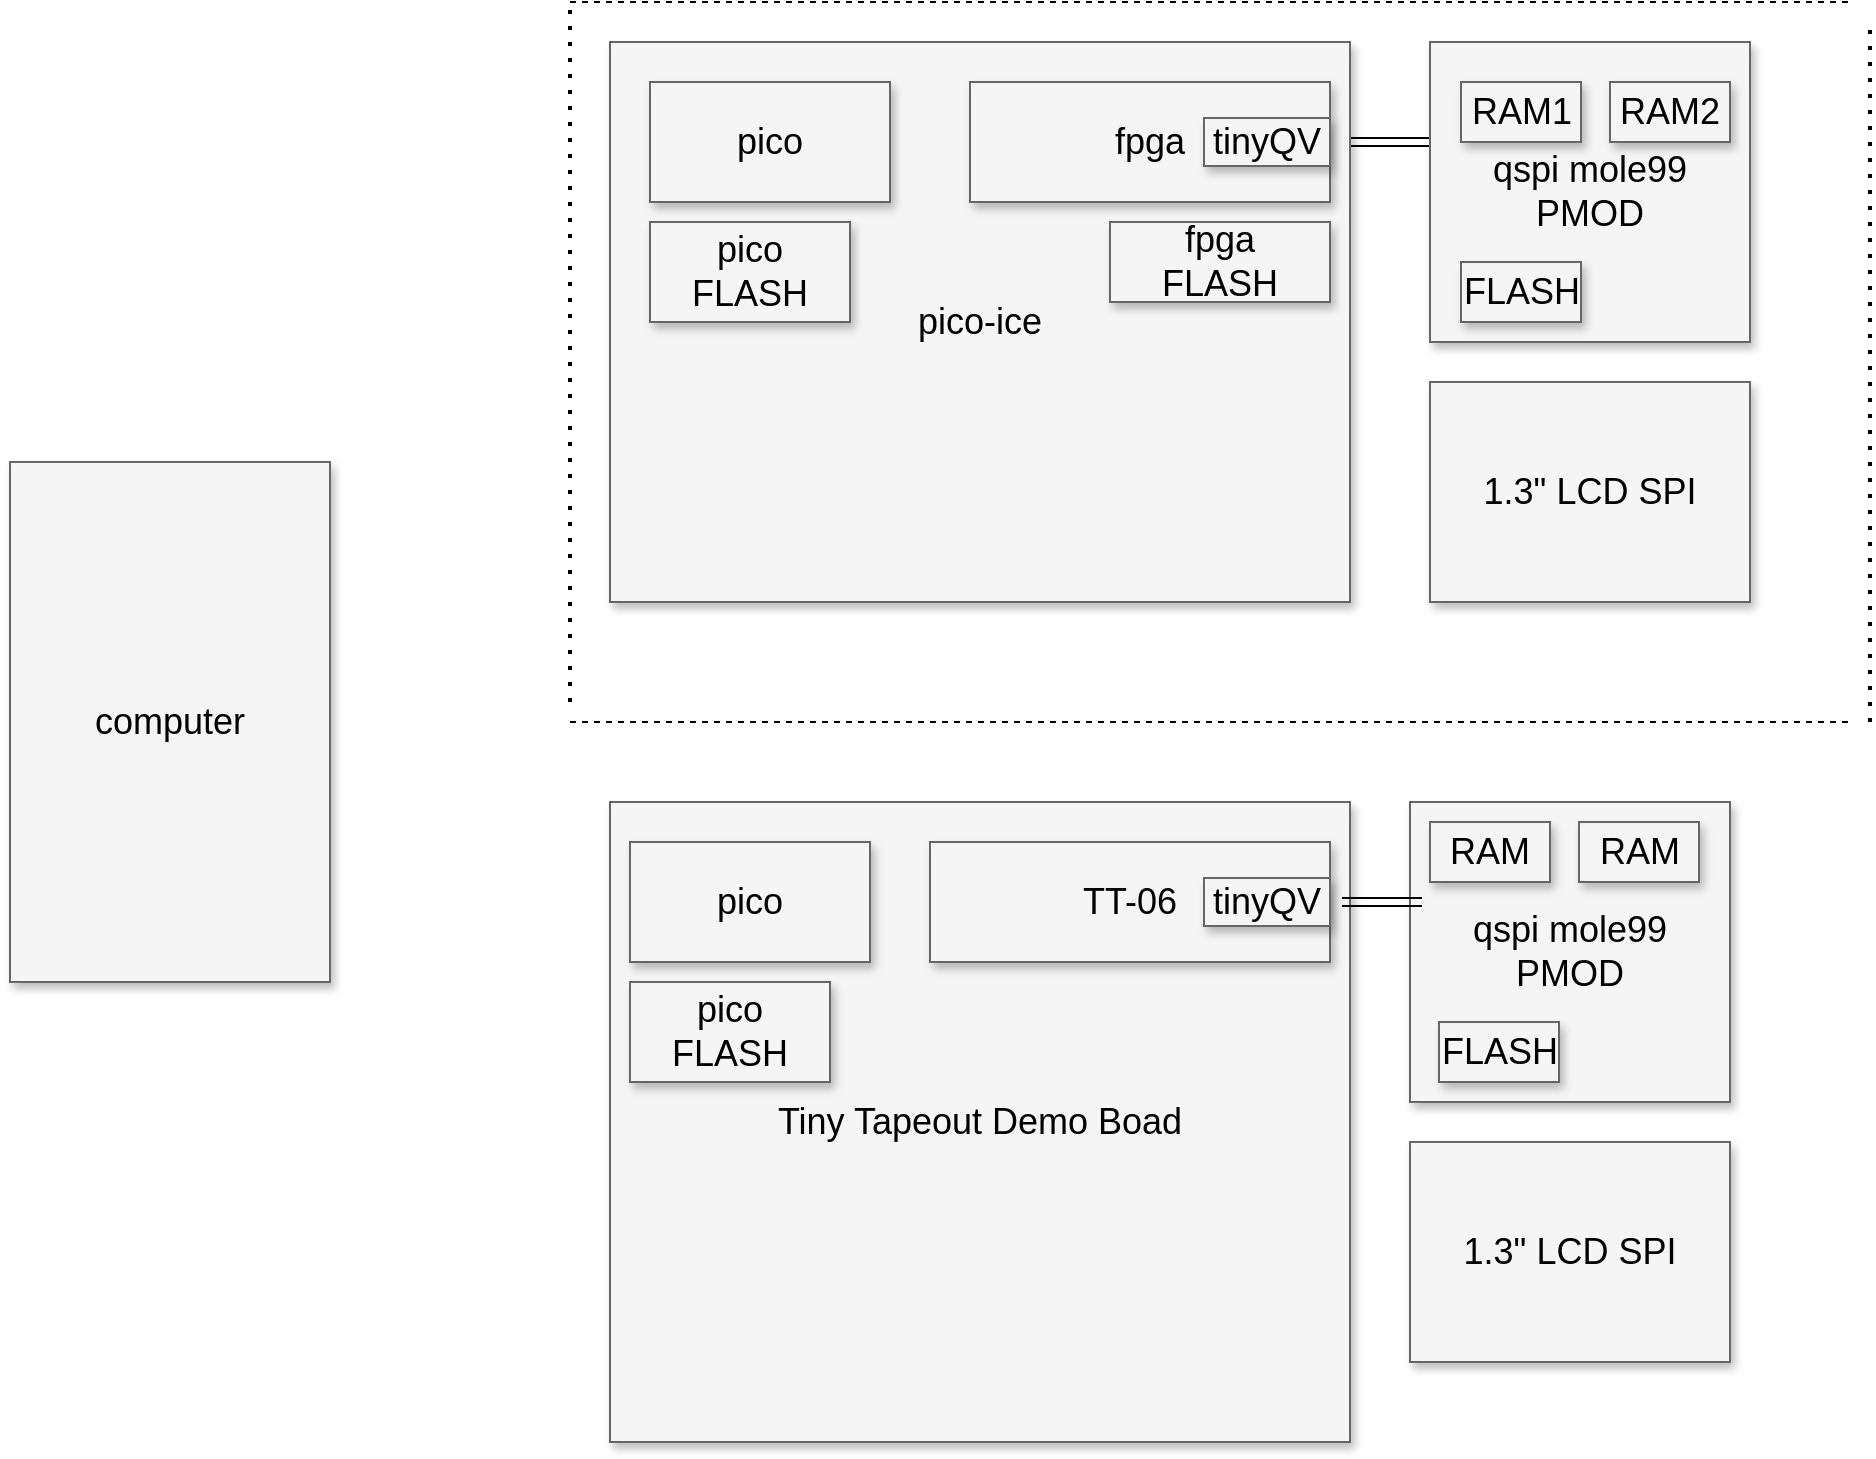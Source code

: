<mxfile version="24.8.4">
  <diagram name="Page-1" id="90a13364-a465-7bf4-72fc-28e22215d7a0">
    <mxGraphModel dx="1140" dy="1057" grid="1" gridSize="10" guides="1" tooltips="1" connect="1" arrows="1" fold="1" page="1" pageScale="1.5" pageWidth="1169" pageHeight="826" background="none" math="0" shadow="0">
      <root>
        <mxCell id="0" style=";html=1;" />
        <mxCell id="1" style=";html=1;" parent="0" />
        <mxCell id="3a17f1ce550125da-13" style="edgeStyle=elbowEdgeStyle;rounded=0;html=1;startArrow=none;startFill=0;jettySize=auto;orthogonalLoop=1;fontSize=18;elbow=vertical;shape=link;" parent="1" source="3a17f1ce550125da-2" target="3a17f1ce550125da-4" edge="1">
          <mxGeometry relative="1" as="geometry">
            <Array as="points">
              <mxPoint x="1030" y="200" />
            </Array>
          </mxGeometry>
        </mxCell>
        <mxCell id="3a17f1ce550125da-2" value="pico-ice" style="whiteSpace=wrap;html=1;shadow=1;fontSize=18;fillColor=#f5f5f5;strokeColor=#666666;" parent="1" vertex="1">
          <mxGeometry x="640" y="150" width="370" height="280" as="geometry" />
        </mxCell>
        <mxCell id="3a17f1ce550125da-4" value="&lt;div&gt;qspi mole99&lt;br&gt;&lt;/div&gt;&lt;div&gt;PMOD&lt;br&gt;&lt;/div&gt;" style="whiteSpace=wrap;html=1;shadow=1;fontSize=18;fillColor=#f5f5f5;strokeColor=#666666;" parent="1" vertex="1">
          <mxGeometry x="1050" y="150" width="160" height="150" as="geometry" />
        </mxCell>
        <mxCell id="3a17f1ce550125da-5" value="fpga" style="whiteSpace=wrap;html=1;shadow=1;fontSize=18;fillColor=#f5f5f5;strokeColor=#666666;" parent="1" vertex="1">
          <mxGeometry x="820" y="170" width="180" height="60" as="geometry" />
        </mxCell>
        <mxCell id="3a17f1ce550125da-6" value="pico" style="whiteSpace=wrap;html=1;shadow=1;fontSize=18;fillColor=#f5f5f5;strokeColor=#666666;" parent="1" vertex="1">
          <mxGeometry x="660" y="170" width="120" height="60" as="geometry" />
        </mxCell>
        <mxCell id="3a17f1ce550125da-7" value="tinyQV" style="whiteSpace=wrap;html=1;shadow=1;fontSize=18;fillColor=#f5f5f5;strokeColor=#666666;" parent="1" vertex="1">
          <mxGeometry x="937" y="188" width="63" height="24" as="geometry" />
        </mxCell>
        <mxCell id="3a17f1ce550125da-8" value="computer" style="whiteSpace=wrap;html=1;shadow=1;fontSize=18;fillColor=#f5f5f5;strokeColor=#666666;" parent="1" vertex="1">
          <mxGeometry x="340" y="360" width="160" height="260" as="geometry" />
        </mxCell>
        <mxCell id="3a17f1ce550125da-9" value="&lt;div&gt;fpga&lt;br&gt;&lt;/div&gt;&lt;div&gt;FLASH&lt;/div&gt;" style="whiteSpace=wrap;html=1;shadow=1;fontSize=18;fillColor=#f5f5f5;strokeColor=#666666;" parent="1" vertex="1">
          <mxGeometry x="890" y="240" width="110" height="40" as="geometry" />
        </mxCell>
        <mxCell id="nI81fx_2xIRvmV9WYT-U-2" value="RAM1" style="whiteSpace=wrap;html=1;shadow=1;fontSize=18;fillColor=#f5f5f5;strokeColor=#666666;" vertex="1" parent="1">
          <mxGeometry x="1065.5" y="170" width="60" height="30" as="geometry" />
        </mxCell>
        <mxCell id="nI81fx_2xIRvmV9WYT-U-3" value="RAM2" style="whiteSpace=wrap;html=1;shadow=1;fontSize=18;fillColor=#f5f5f5;strokeColor=#666666;" vertex="1" parent="1">
          <mxGeometry x="1140" y="170" width="60" height="30" as="geometry" />
        </mxCell>
        <mxCell id="nI81fx_2xIRvmV9WYT-U-4" value="pico&lt;br&gt;FLASH" style="whiteSpace=wrap;html=1;shadow=1;fontSize=18;fillColor=#f5f5f5;strokeColor=#666666;" vertex="1" parent="1">
          <mxGeometry x="660" y="240" width="100" height="50" as="geometry" />
        </mxCell>
        <mxCell id="nI81fx_2xIRvmV9WYT-U-5" value="Tiny Tapeout Demo Boad" style="whiteSpace=wrap;html=1;shadow=1;fontSize=18;fillColor=#f5f5f5;strokeColor=#666666;" vertex="1" parent="1">
          <mxGeometry x="640" y="530" width="370" height="320" as="geometry" />
        </mxCell>
        <mxCell id="nI81fx_2xIRvmV9WYT-U-6" value="TT-06" style="whiteSpace=wrap;html=1;shadow=1;fontSize=18;fillColor=#f5f5f5;strokeColor=#666666;" vertex="1" parent="1">
          <mxGeometry x="800" y="550" width="200" height="60" as="geometry" />
        </mxCell>
        <mxCell id="nI81fx_2xIRvmV9WYT-U-7" value="tinyQV" style="whiteSpace=wrap;html=1;shadow=1;fontSize=18;fillColor=#f5f5f5;strokeColor=#666666;" vertex="1" parent="1">
          <mxGeometry x="937" y="568" width="63" height="24" as="geometry" />
        </mxCell>
        <mxCell id="nI81fx_2xIRvmV9WYT-U-8" value="&lt;div&gt;qspi mole99&lt;/div&gt;&lt;div&gt;PMOD&lt;br&gt;&lt;/div&gt;" style="whiteSpace=wrap;html=1;shadow=1;fontSize=18;fillColor=#f5f5f5;strokeColor=#666666;" vertex="1" parent="1">
          <mxGeometry x="1040" y="530" width="160" height="150" as="geometry" />
        </mxCell>
        <mxCell id="nI81fx_2xIRvmV9WYT-U-9" value="FLASH" style="whiteSpace=wrap;html=1;shadow=1;fontSize=18;fillColor=#f5f5f5;strokeColor=#666666;" vertex="1" parent="1">
          <mxGeometry x="1065.5" y="260" width="60" height="30" as="geometry" />
        </mxCell>
        <mxCell id="nI81fx_2xIRvmV9WYT-U-10" value="RAM" style="whiteSpace=wrap;html=1;shadow=1;fontSize=18;fillColor=#f5f5f5;strokeColor=#666666;" vertex="1" parent="1">
          <mxGeometry x="1050" y="540" width="60" height="30" as="geometry" />
        </mxCell>
        <mxCell id="nI81fx_2xIRvmV9WYT-U-11" value="RAM" style="whiteSpace=wrap;html=1;shadow=1;fontSize=18;fillColor=#f5f5f5;strokeColor=#666666;" vertex="1" parent="1">
          <mxGeometry x="1124.5" y="540" width="60" height="30" as="geometry" />
        </mxCell>
        <mxCell id="nI81fx_2xIRvmV9WYT-U-12" value="FLASH" style="whiteSpace=wrap;html=1;shadow=1;fontSize=18;fillColor=#f5f5f5;strokeColor=#666666;" vertex="1" parent="1">
          <mxGeometry x="1054.5" y="640" width="60" height="30" as="geometry" />
        </mxCell>
        <mxCell id="nI81fx_2xIRvmV9WYT-U-14" value="pico" style="whiteSpace=wrap;html=1;shadow=1;fontSize=18;fillColor=#f5f5f5;strokeColor=#666666;" vertex="1" parent="1">
          <mxGeometry x="650" y="550" width="120" height="60" as="geometry" />
        </mxCell>
        <mxCell id="nI81fx_2xIRvmV9WYT-U-15" value="pico&lt;br&gt;FLASH" style="whiteSpace=wrap;html=1;shadow=1;fontSize=18;fillColor=#f5f5f5;strokeColor=#666666;" vertex="1" parent="1">
          <mxGeometry x="650" y="620" width="100" height="50" as="geometry" />
        </mxCell>
        <mxCell id="nI81fx_2xIRvmV9WYT-U-16" style="edgeStyle=elbowEdgeStyle;rounded=0;html=1;startArrow=none;startFill=0;jettySize=auto;orthogonalLoop=1;fontSize=18;elbow=vertical;shape=link;" edge="1" parent="1">
          <mxGeometry relative="1" as="geometry">
            <mxPoint x="1006" y="580" as="sourcePoint" />
            <mxPoint x="1046" y="580" as="targetPoint" />
            <Array as="points">
              <mxPoint x="1026" y="580" />
            </Array>
          </mxGeometry>
        </mxCell>
        <mxCell id="nI81fx_2xIRvmV9WYT-U-17" value="&lt;div&gt;1.3&quot; LCD SPI&lt;br&gt;&lt;/div&gt;" style="whiteSpace=wrap;html=1;shadow=1;fontSize=18;fillColor=#f5f5f5;strokeColor=#666666;" vertex="1" parent="1">
          <mxGeometry x="1040" y="700" width="160" height="110" as="geometry" />
        </mxCell>
        <mxCell id="nI81fx_2xIRvmV9WYT-U-18" value="&lt;div&gt;1.3&quot; LCD SPI&lt;br&gt;&lt;/div&gt;" style="whiteSpace=wrap;html=1;shadow=1;fontSize=18;fillColor=#f5f5f5;strokeColor=#666666;" vertex="1" parent="1">
          <mxGeometry x="1050" y="320" width="160" height="110" as="geometry" />
        </mxCell>
        <mxCell id="nI81fx_2xIRvmV9WYT-U-19" value="" style="endArrow=none;dashed=1;html=1;dashPattern=1 3;strokeWidth=2;rounded=0;" edge="1" parent="1">
          <mxGeometry width="50" height="50" relative="1" as="geometry">
            <mxPoint x="620" y="480" as="sourcePoint" />
            <mxPoint x="620" y="130" as="targetPoint" />
          </mxGeometry>
        </mxCell>
        <mxCell id="nI81fx_2xIRvmV9WYT-U-20" value="" style="endArrow=none;dashed=1;html=1;rounded=0;" edge="1" parent="1">
          <mxGeometry width="50" height="50" relative="1" as="geometry">
            <mxPoint x="620" y="490" as="sourcePoint" />
            <mxPoint x="1260" y="490" as="targetPoint" />
          </mxGeometry>
        </mxCell>
        <mxCell id="nI81fx_2xIRvmV9WYT-U-21" value="" style="endArrow=none;dashed=1;html=1;rounded=0;" edge="1" parent="1">
          <mxGeometry width="50" height="50" relative="1" as="geometry">
            <mxPoint x="620" y="130" as="sourcePoint" />
            <mxPoint x="1260" y="130" as="targetPoint" />
          </mxGeometry>
        </mxCell>
        <mxCell id="nI81fx_2xIRvmV9WYT-U-22" value="" style="endArrow=none;dashed=1;html=1;dashPattern=1 3;strokeWidth=2;rounded=0;" edge="1" parent="1">
          <mxGeometry width="50" height="50" relative="1" as="geometry">
            <mxPoint x="1270" y="490" as="sourcePoint" />
            <mxPoint x="1270" y="140" as="targetPoint" />
          </mxGeometry>
        </mxCell>
      </root>
    </mxGraphModel>
  </diagram>
</mxfile>
